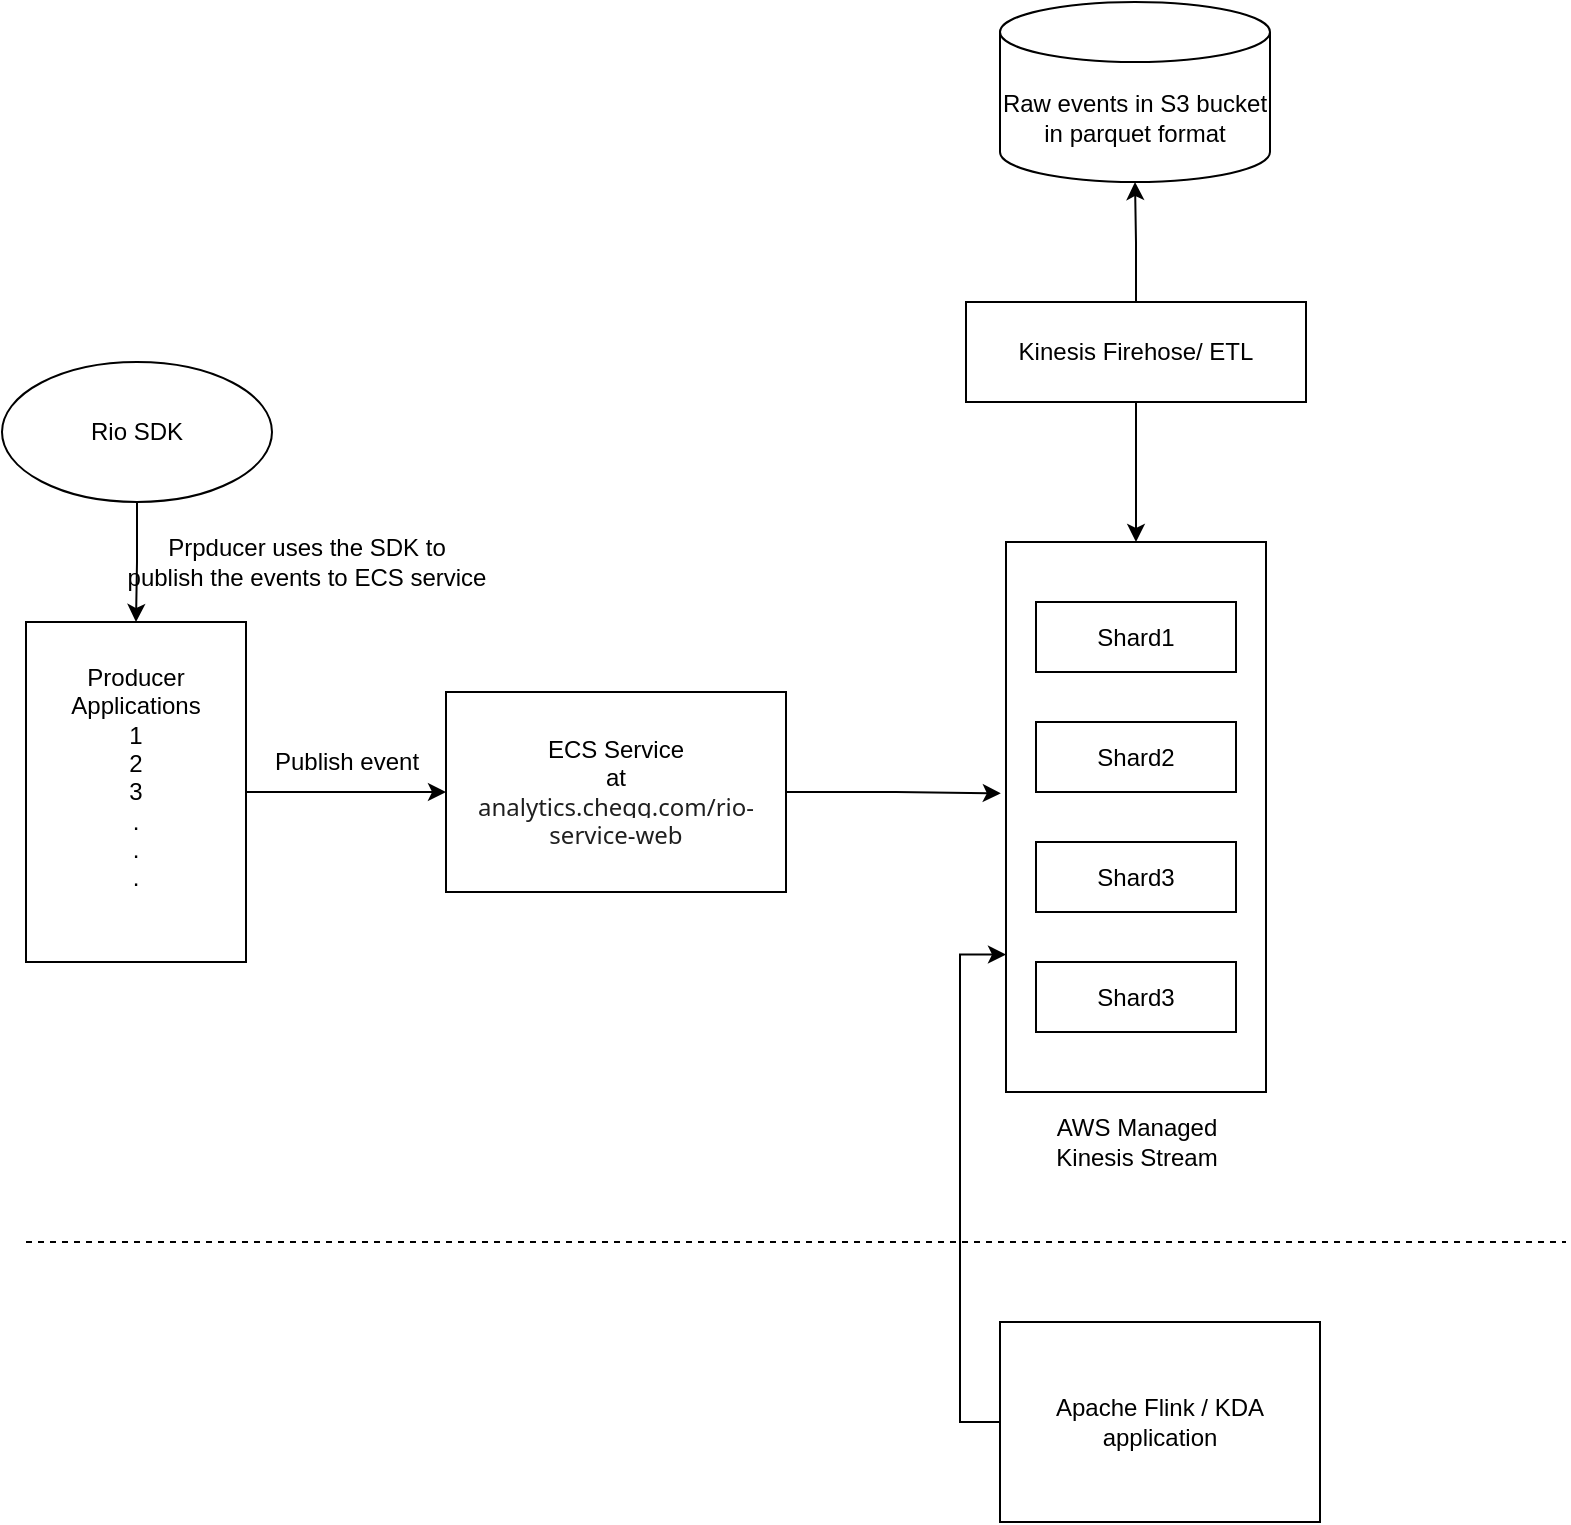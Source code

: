 <mxfile version="25.0.3">
  <diagram name="Page-1" id="SsrnoutQnXabE9va70Cc">
    <mxGraphModel dx="1147" dy="1816" grid="1" gridSize="10" guides="1" tooltips="1" connect="1" arrows="1" fold="1" page="1" pageScale="1" pageWidth="827" pageHeight="1169" math="0" shadow="0">
      <root>
        <mxCell id="0" />
        <mxCell id="1" parent="0" />
        <mxCell id="bDXXekkd5-EwSkiZ4GkZ-7" value="" style="rounded=0;whiteSpace=wrap;html=1;" vertex="1" parent="1">
          <mxGeometry x="540" y="110" width="130" height="275" as="geometry" />
        </mxCell>
        <mxCell id="bDXXekkd5-EwSkiZ4GkZ-3" style="edgeStyle=orthogonalEdgeStyle;rounded=0;orthogonalLoop=1;jettySize=auto;html=1;entryX=0;entryY=0.5;entryDx=0;entryDy=0;" edge="1" parent="1" source="bDXXekkd5-EwSkiZ4GkZ-1" target="bDXXekkd5-EwSkiZ4GkZ-2">
          <mxGeometry relative="1" as="geometry" />
        </mxCell>
        <mxCell id="bDXXekkd5-EwSkiZ4GkZ-1" value="Producer Applications&lt;div&gt;1&lt;/div&gt;&lt;div&gt;2&lt;/div&gt;&lt;div&gt;3&lt;/div&gt;&lt;div&gt;.&lt;/div&gt;&lt;div&gt;.&lt;/div&gt;&lt;div&gt;.&lt;/div&gt;&lt;div&gt;&lt;br&gt;&lt;/div&gt;" style="rounded=0;whiteSpace=wrap;html=1;" vertex="1" parent="1">
          <mxGeometry x="50" y="150" width="110" height="170" as="geometry" />
        </mxCell>
        <mxCell id="bDXXekkd5-EwSkiZ4GkZ-2" value="ECS Service&lt;div&gt;at&lt;/div&gt;&lt;div&gt;&lt;span style=&quot;color: rgb(31, 31, 31); font-family: system-ui, sans-serif; text-align: start; background-color: rgb(255, 255, 255);&quot;&gt;analytics.chegg.com/rio-service-web&lt;/span&gt;&lt;/div&gt;" style="rounded=0;whiteSpace=wrap;html=1;" vertex="1" parent="1">
          <mxGeometry x="260" y="185" width="170" height="100" as="geometry" />
        </mxCell>
        <mxCell id="bDXXekkd5-EwSkiZ4GkZ-6" style="edgeStyle=orthogonalEdgeStyle;rounded=0;orthogonalLoop=1;jettySize=auto;html=1;entryX=0.5;entryY=0;entryDx=0;entryDy=0;" edge="1" parent="1" source="bDXXekkd5-EwSkiZ4GkZ-4" target="bDXXekkd5-EwSkiZ4GkZ-1">
          <mxGeometry relative="1" as="geometry" />
        </mxCell>
        <mxCell id="bDXXekkd5-EwSkiZ4GkZ-4" value="Rio SDK" style="ellipse;whiteSpace=wrap;html=1;" vertex="1" parent="1">
          <mxGeometry x="38" y="20" width="135" height="70" as="geometry" />
        </mxCell>
        <mxCell id="bDXXekkd5-EwSkiZ4GkZ-8" value="Shard1" style="rounded=0;whiteSpace=wrap;html=1;" vertex="1" parent="1">
          <mxGeometry x="555" y="140" width="100" height="35" as="geometry" />
        </mxCell>
        <mxCell id="bDXXekkd5-EwSkiZ4GkZ-9" value="Shard2" style="rounded=0;whiteSpace=wrap;html=1;" vertex="1" parent="1">
          <mxGeometry x="555" y="200" width="100" height="35" as="geometry" />
        </mxCell>
        <mxCell id="bDXXekkd5-EwSkiZ4GkZ-10" value="Shard3" style="rounded=0;whiteSpace=wrap;html=1;" vertex="1" parent="1">
          <mxGeometry x="555" y="260" width="100" height="35" as="geometry" />
        </mxCell>
        <mxCell id="bDXXekkd5-EwSkiZ4GkZ-11" value="Shard3" style="rounded=0;whiteSpace=wrap;html=1;" vertex="1" parent="1">
          <mxGeometry x="555" y="320" width="100" height="35" as="geometry" />
        </mxCell>
        <mxCell id="bDXXekkd5-EwSkiZ4GkZ-13" style="edgeStyle=orthogonalEdgeStyle;rounded=0;orthogonalLoop=1;jettySize=auto;html=1;entryX=-0.02;entryY=0.457;entryDx=0;entryDy=0;entryPerimeter=0;" edge="1" parent="1" source="bDXXekkd5-EwSkiZ4GkZ-2" target="bDXXekkd5-EwSkiZ4GkZ-7">
          <mxGeometry relative="1" as="geometry" />
        </mxCell>
        <mxCell id="bDXXekkd5-EwSkiZ4GkZ-15" value="AWS Managed&lt;div&gt;Kinesis Stream&lt;/div&gt;" style="text;html=1;align=center;verticalAlign=middle;resizable=0;points=[];autosize=1;strokeColor=none;fillColor=none;" vertex="1" parent="1">
          <mxGeometry x="555" y="390" width="100" height="40" as="geometry" />
        </mxCell>
        <mxCell id="bDXXekkd5-EwSkiZ4GkZ-16" value="Prpducer uses the SDK to&lt;div&gt;publish the events to ECS service&lt;/div&gt;" style="text;html=1;align=center;verticalAlign=middle;resizable=0;points=[];autosize=1;strokeColor=none;fillColor=none;" vertex="1" parent="1">
          <mxGeometry x="90" y="100" width="200" height="40" as="geometry" />
        </mxCell>
        <mxCell id="bDXXekkd5-EwSkiZ4GkZ-17" value="Publish event" style="text;html=1;align=center;verticalAlign=middle;resizable=0;points=[];autosize=1;strokeColor=none;fillColor=none;" vertex="1" parent="1">
          <mxGeometry x="160" y="205" width="100" height="30" as="geometry" />
        </mxCell>
        <mxCell id="bDXXekkd5-EwSkiZ4GkZ-18" value="Raw events in S3 bucket in parquet format" style="shape=cylinder3;whiteSpace=wrap;html=1;boundedLbl=1;backgroundOutline=1;size=15;" vertex="1" parent="1">
          <mxGeometry x="537" y="-160" width="135" height="90" as="geometry" />
        </mxCell>
        <mxCell id="bDXXekkd5-EwSkiZ4GkZ-20" style="edgeStyle=orthogonalEdgeStyle;rounded=0;orthogonalLoop=1;jettySize=auto;html=1;entryX=0.5;entryY=0;entryDx=0;entryDy=0;" edge="1" parent="1" source="bDXXekkd5-EwSkiZ4GkZ-19" target="bDXXekkd5-EwSkiZ4GkZ-7">
          <mxGeometry relative="1" as="geometry" />
        </mxCell>
        <mxCell id="bDXXekkd5-EwSkiZ4GkZ-19" value="Kinesis Firehose/ ETL" style="rounded=0;whiteSpace=wrap;html=1;" vertex="1" parent="1">
          <mxGeometry x="520" y="-10" width="170" height="50" as="geometry" />
        </mxCell>
        <mxCell id="bDXXekkd5-EwSkiZ4GkZ-21" style="edgeStyle=orthogonalEdgeStyle;rounded=0;orthogonalLoop=1;jettySize=auto;html=1;entryX=0.5;entryY=1;entryDx=0;entryDy=0;entryPerimeter=0;" edge="1" parent="1" source="bDXXekkd5-EwSkiZ4GkZ-19" target="bDXXekkd5-EwSkiZ4GkZ-18">
          <mxGeometry relative="1" as="geometry" />
        </mxCell>
        <mxCell id="bDXXekkd5-EwSkiZ4GkZ-22" value="" style="endArrow=none;dashed=1;html=1;rounded=0;" edge="1" parent="1">
          <mxGeometry width="50" height="50" relative="1" as="geometry">
            <mxPoint x="50" y="460" as="sourcePoint" />
            <mxPoint x="820" y="460" as="targetPoint" />
          </mxGeometry>
        </mxCell>
        <mxCell id="bDXXekkd5-EwSkiZ4GkZ-25" style="edgeStyle=orthogonalEdgeStyle;rounded=0;orthogonalLoop=1;jettySize=auto;html=1;entryX=0;entryY=0.75;entryDx=0;entryDy=0;exitX=0;exitY=0.5;exitDx=0;exitDy=0;" edge="1" parent="1" source="bDXXekkd5-EwSkiZ4GkZ-23" target="bDXXekkd5-EwSkiZ4GkZ-7">
          <mxGeometry relative="1" as="geometry" />
        </mxCell>
        <mxCell id="bDXXekkd5-EwSkiZ4GkZ-23" value="Apache Flink / KDA application" style="rounded=0;whiteSpace=wrap;html=1;" vertex="1" parent="1">
          <mxGeometry x="537" y="500" width="160" height="100" as="geometry" />
        </mxCell>
      </root>
    </mxGraphModel>
  </diagram>
</mxfile>
